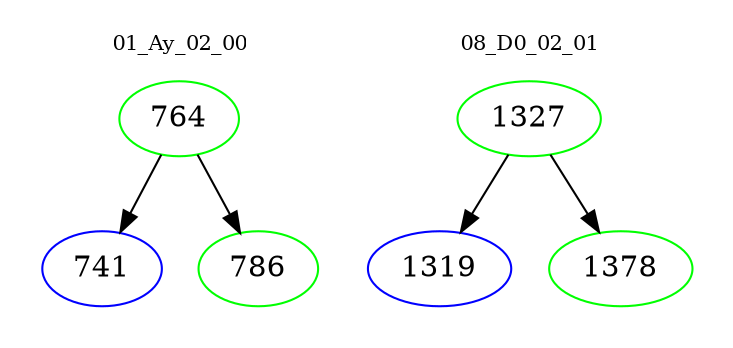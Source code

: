 digraph{
subgraph cluster_0 {
color = white
label = "01_Ay_02_00";
fontsize=10;
T0_764 [label="764", color="green"]
T0_764 -> T0_741 [color="black"]
T0_741 [label="741", color="blue"]
T0_764 -> T0_786 [color="black"]
T0_786 [label="786", color="green"]
}
subgraph cluster_1 {
color = white
label = "08_D0_02_01";
fontsize=10;
T1_1327 [label="1327", color="green"]
T1_1327 -> T1_1319 [color="black"]
T1_1319 [label="1319", color="blue"]
T1_1327 -> T1_1378 [color="black"]
T1_1378 [label="1378", color="green"]
}
}
